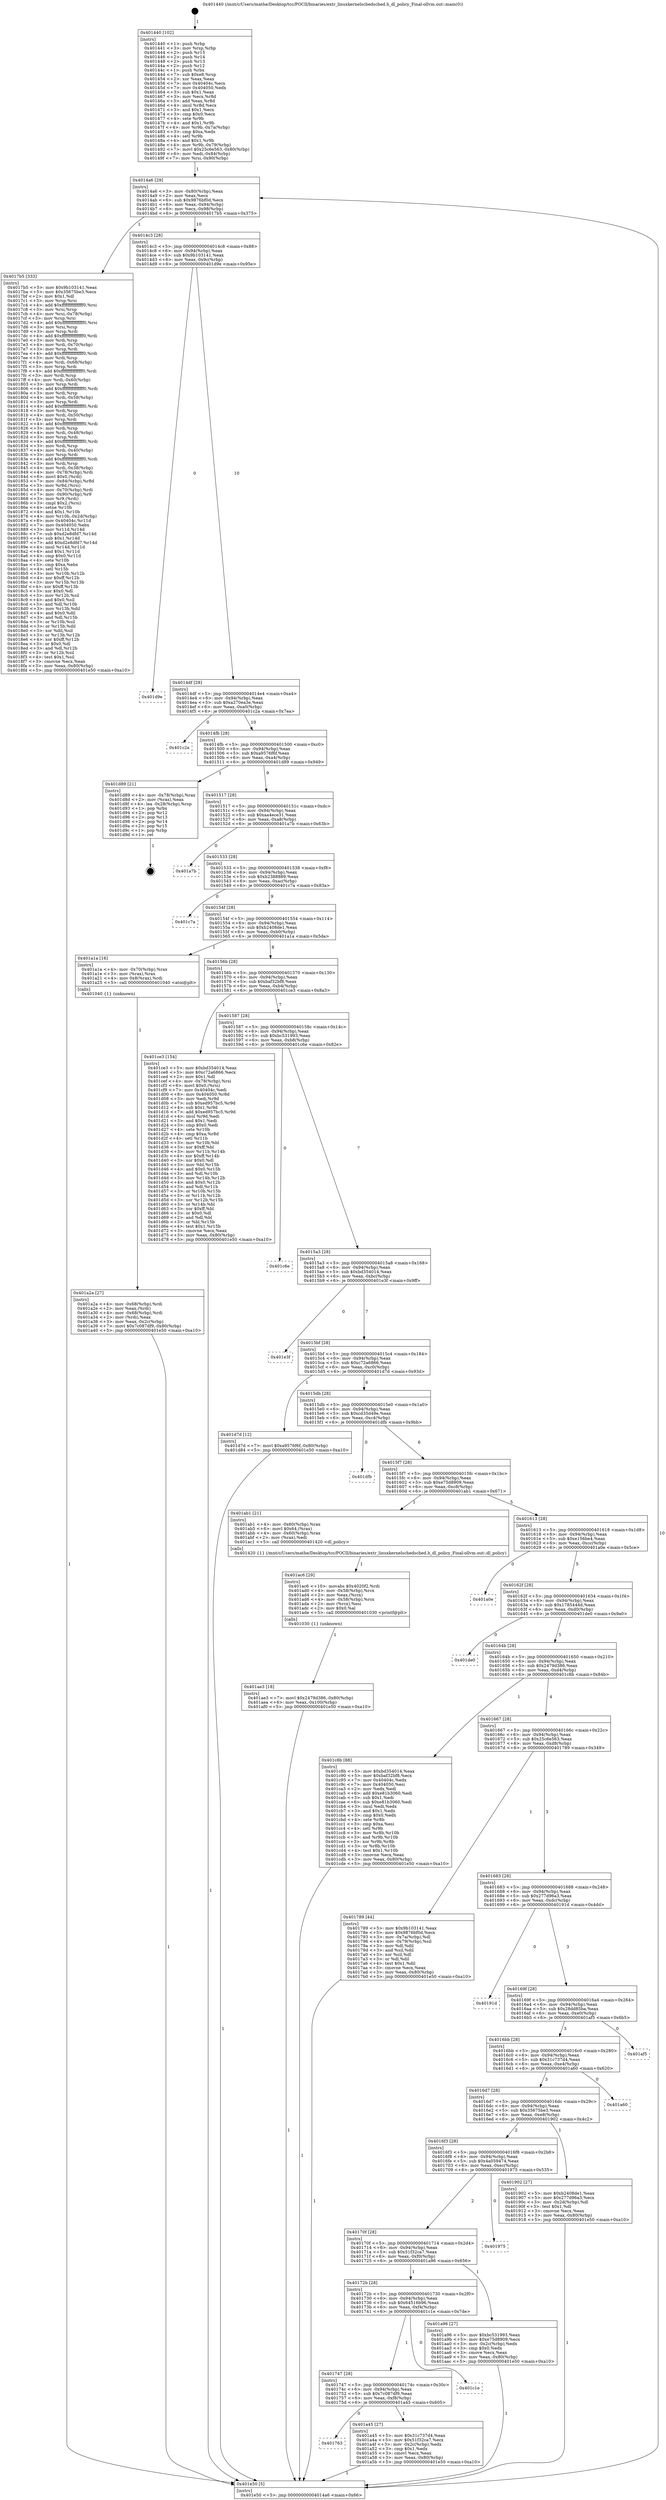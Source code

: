 digraph "0x401440" {
  label = "0x401440 (/mnt/c/Users/mathe/Desktop/tcc/POCII/binaries/extr_linuxkernelschedsched.h_dl_policy_Final-ollvm.out::main(0))"
  labelloc = "t"
  node[shape=record]

  Entry [label="",width=0.3,height=0.3,shape=circle,fillcolor=black,style=filled]
  "0x4014a6" [label="{
     0x4014a6 [29]\l
     | [instrs]\l
     &nbsp;&nbsp;0x4014a6 \<+3\>: mov -0x80(%rbp),%eax\l
     &nbsp;&nbsp;0x4014a9 \<+2\>: mov %eax,%ecx\l
     &nbsp;&nbsp;0x4014ab \<+6\>: sub $0x9876bf0d,%ecx\l
     &nbsp;&nbsp;0x4014b1 \<+6\>: mov %eax,-0x94(%rbp)\l
     &nbsp;&nbsp;0x4014b7 \<+6\>: mov %ecx,-0x98(%rbp)\l
     &nbsp;&nbsp;0x4014bd \<+6\>: je 00000000004017b5 \<main+0x375\>\l
  }"]
  "0x4017b5" [label="{
     0x4017b5 [333]\l
     | [instrs]\l
     &nbsp;&nbsp;0x4017b5 \<+5\>: mov $0x9b103141,%eax\l
     &nbsp;&nbsp;0x4017ba \<+5\>: mov $0x35675be3,%ecx\l
     &nbsp;&nbsp;0x4017bf \<+2\>: mov $0x1,%dl\l
     &nbsp;&nbsp;0x4017c1 \<+3\>: mov %rsp,%rsi\l
     &nbsp;&nbsp;0x4017c4 \<+4\>: add $0xfffffffffffffff0,%rsi\l
     &nbsp;&nbsp;0x4017c8 \<+3\>: mov %rsi,%rsp\l
     &nbsp;&nbsp;0x4017cb \<+4\>: mov %rsi,-0x78(%rbp)\l
     &nbsp;&nbsp;0x4017cf \<+3\>: mov %rsp,%rsi\l
     &nbsp;&nbsp;0x4017d2 \<+4\>: add $0xfffffffffffffff0,%rsi\l
     &nbsp;&nbsp;0x4017d6 \<+3\>: mov %rsi,%rsp\l
     &nbsp;&nbsp;0x4017d9 \<+3\>: mov %rsp,%rdi\l
     &nbsp;&nbsp;0x4017dc \<+4\>: add $0xfffffffffffffff0,%rdi\l
     &nbsp;&nbsp;0x4017e0 \<+3\>: mov %rdi,%rsp\l
     &nbsp;&nbsp;0x4017e3 \<+4\>: mov %rdi,-0x70(%rbp)\l
     &nbsp;&nbsp;0x4017e7 \<+3\>: mov %rsp,%rdi\l
     &nbsp;&nbsp;0x4017ea \<+4\>: add $0xfffffffffffffff0,%rdi\l
     &nbsp;&nbsp;0x4017ee \<+3\>: mov %rdi,%rsp\l
     &nbsp;&nbsp;0x4017f1 \<+4\>: mov %rdi,-0x68(%rbp)\l
     &nbsp;&nbsp;0x4017f5 \<+3\>: mov %rsp,%rdi\l
     &nbsp;&nbsp;0x4017f8 \<+4\>: add $0xfffffffffffffff0,%rdi\l
     &nbsp;&nbsp;0x4017fc \<+3\>: mov %rdi,%rsp\l
     &nbsp;&nbsp;0x4017ff \<+4\>: mov %rdi,-0x60(%rbp)\l
     &nbsp;&nbsp;0x401803 \<+3\>: mov %rsp,%rdi\l
     &nbsp;&nbsp;0x401806 \<+4\>: add $0xfffffffffffffff0,%rdi\l
     &nbsp;&nbsp;0x40180a \<+3\>: mov %rdi,%rsp\l
     &nbsp;&nbsp;0x40180d \<+4\>: mov %rdi,-0x58(%rbp)\l
     &nbsp;&nbsp;0x401811 \<+3\>: mov %rsp,%rdi\l
     &nbsp;&nbsp;0x401814 \<+4\>: add $0xfffffffffffffff0,%rdi\l
     &nbsp;&nbsp;0x401818 \<+3\>: mov %rdi,%rsp\l
     &nbsp;&nbsp;0x40181b \<+4\>: mov %rdi,-0x50(%rbp)\l
     &nbsp;&nbsp;0x40181f \<+3\>: mov %rsp,%rdi\l
     &nbsp;&nbsp;0x401822 \<+4\>: add $0xfffffffffffffff0,%rdi\l
     &nbsp;&nbsp;0x401826 \<+3\>: mov %rdi,%rsp\l
     &nbsp;&nbsp;0x401829 \<+4\>: mov %rdi,-0x48(%rbp)\l
     &nbsp;&nbsp;0x40182d \<+3\>: mov %rsp,%rdi\l
     &nbsp;&nbsp;0x401830 \<+4\>: add $0xfffffffffffffff0,%rdi\l
     &nbsp;&nbsp;0x401834 \<+3\>: mov %rdi,%rsp\l
     &nbsp;&nbsp;0x401837 \<+4\>: mov %rdi,-0x40(%rbp)\l
     &nbsp;&nbsp;0x40183b \<+3\>: mov %rsp,%rdi\l
     &nbsp;&nbsp;0x40183e \<+4\>: add $0xfffffffffffffff0,%rdi\l
     &nbsp;&nbsp;0x401842 \<+3\>: mov %rdi,%rsp\l
     &nbsp;&nbsp;0x401845 \<+4\>: mov %rdi,-0x38(%rbp)\l
     &nbsp;&nbsp;0x401849 \<+4\>: mov -0x78(%rbp),%rdi\l
     &nbsp;&nbsp;0x40184d \<+6\>: movl $0x0,(%rdi)\l
     &nbsp;&nbsp;0x401853 \<+7\>: mov -0x84(%rbp),%r8d\l
     &nbsp;&nbsp;0x40185a \<+3\>: mov %r8d,(%rsi)\l
     &nbsp;&nbsp;0x40185d \<+4\>: mov -0x70(%rbp),%rdi\l
     &nbsp;&nbsp;0x401861 \<+7\>: mov -0x90(%rbp),%r9\l
     &nbsp;&nbsp;0x401868 \<+3\>: mov %r9,(%rdi)\l
     &nbsp;&nbsp;0x40186b \<+3\>: cmpl $0x2,(%rsi)\l
     &nbsp;&nbsp;0x40186e \<+4\>: setne %r10b\l
     &nbsp;&nbsp;0x401872 \<+4\>: and $0x1,%r10b\l
     &nbsp;&nbsp;0x401876 \<+4\>: mov %r10b,-0x2d(%rbp)\l
     &nbsp;&nbsp;0x40187a \<+8\>: mov 0x40404c,%r11d\l
     &nbsp;&nbsp;0x401882 \<+7\>: mov 0x404050,%ebx\l
     &nbsp;&nbsp;0x401889 \<+3\>: mov %r11d,%r14d\l
     &nbsp;&nbsp;0x40188c \<+7\>: sub $0xd2e8dfd7,%r14d\l
     &nbsp;&nbsp;0x401893 \<+4\>: sub $0x1,%r14d\l
     &nbsp;&nbsp;0x401897 \<+7\>: add $0xd2e8dfd7,%r14d\l
     &nbsp;&nbsp;0x40189e \<+4\>: imul %r14d,%r11d\l
     &nbsp;&nbsp;0x4018a2 \<+4\>: and $0x1,%r11d\l
     &nbsp;&nbsp;0x4018a6 \<+4\>: cmp $0x0,%r11d\l
     &nbsp;&nbsp;0x4018aa \<+4\>: sete %r10b\l
     &nbsp;&nbsp;0x4018ae \<+3\>: cmp $0xa,%ebx\l
     &nbsp;&nbsp;0x4018b1 \<+4\>: setl %r15b\l
     &nbsp;&nbsp;0x4018b5 \<+3\>: mov %r10b,%r12b\l
     &nbsp;&nbsp;0x4018b8 \<+4\>: xor $0xff,%r12b\l
     &nbsp;&nbsp;0x4018bc \<+3\>: mov %r15b,%r13b\l
     &nbsp;&nbsp;0x4018bf \<+4\>: xor $0xff,%r13b\l
     &nbsp;&nbsp;0x4018c3 \<+3\>: xor $0x0,%dl\l
     &nbsp;&nbsp;0x4018c6 \<+3\>: mov %r12b,%sil\l
     &nbsp;&nbsp;0x4018c9 \<+4\>: and $0x0,%sil\l
     &nbsp;&nbsp;0x4018cd \<+3\>: and %dl,%r10b\l
     &nbsp;&nbsp;0x4018d0 \<+3\>: mov %r13b,%dil\l
     &nbsp;&nbsp;0x4018d3 \<+4\>: and $0x0,%dil\l
     &nbsp;&nbsp;0x4018d7 \<+3\>: and %dl,%r15b\l
     &nbsp;&nbsp;0x4018da \<+3\>: or %r10b,%sil\l
     &nbsp;&nbsp;0x4018dd \<+3\>: or %r15b,%dil\l
     &nbsp;&nbsp;0x4018e0 \<+3\>: xor %dil,%sil\l
     &nbsp;&nbsp;0x4018e3 \<+3\>: or %r13b,%r12b\l
     &nbsp;&nbsp;0x4018e6 \<+4\>: xor $0xff,%r12b\l
     &nbsp;&nbsp;0x4018ea \<+3\>: or $0x0,%dl\l
     &nbsp;&nbsp;0x4018ed \<+3\>: and %dl,%r12b\l
     &nbsp;&nbsp;0x4018f0 \<+3\>: or %r12b,%sil\l
     &nbsp;&nbsp;0x4018f3 \<+4\>: test $0x1,%sil\l
     &nbsp;&nbsp;0x4018f7 \<+3\>: cmovne %ecx,%eax\l
     &nbsp;&nbsp;0x4018fa \<+3\>: mov %eax,-0x80(%rbp)\l
     &nbsp;&nbsp;0x4018fd \<+5\>: jmp 0000000000401e50 \<main+0xa10\>\l
  }"]
  "0x4014c3" [label="{
     0x4014c3 [28]\l
     | [instrs]\l
     &nbsp;&nbsp;0x4014c3 \<+5\>: jmp 00000000004014c8 \<main+0x88\>\l
     &nbsp;&nbsp;0x4014c8 \<+6\>: mov -0x94(%rbp),%eax\l
     &nbsp;&nbsp;0x4014ce \<+5\>: sub $0x9b103141,%eax\l
     &nbsp;&nbsp;0x4014d3 \<+6\>: mov %eax,-0x9c(%rbp)\l
     &nbsp;&nbsp;0x4014d9 \<+6\>: je 0000000000401d9e \<main+0x95e\>\l
  }"]
  Exit [label="",width=0.3,height=0.3,shape=circle,fillcolor=black,style=filled,peripheries=2]
  "0x401d9e" [label="{
     0x401d9e\l
  }", style=dashed]
  "0x4014df" [label="{
     0x4014df [28]\l
     | [instrs]\l
     &nbsp;&nbsp;0x4014df \<+5\>: jmp 00000000004014e4 \<main+0xa4\>\l
     &nbsp;&nbsp;0x4014e4 \<+6\>: mov -0x94(%rbp),%eax\l
     &nbsp;&nbsp;0x4014ea \<+5\>: sub $0xa270ea3e,%eax\l
     &nbsp;&nbsp;0x4014ef \<+6\>: mov %eax,-0xa0(%rbp)\l
     &nbsp;&nbsp;0x4014f5 \<+6\>: je 0000000000401c2a \<main+0x7ea\>\l
  }"]
  "0x401ae3" [label="{
     0x401ae3 [18]\l
     | [instrs]\l
     &nbsp;&nbsp;0x401ae3 \<+7\>: movl $0x2479d386,-0x80(%rbp)\l
     &nbsp;&nbsp;0x401aea \<+6\>: mov %eax,-0x100(%rbp)\l
     &nbsp;&nbsp;0x401af0 \<+5\>: jmp 0000000000401e50 \<main+0xa10\>\l
  }"]
  "0x401c2a" [label="{
     0x401c2a\l
  }", style=dashed]
  "0x4014fb" [label="{
     0x4014fb [28]\l
     | [instrs]\l
     &nbsp;&nbsp;0x4014fb \<+5\>: jmp 0000000000401500 \<main+0xc0\>\l
     &nbsp;&nbsp;0x401500 \<+6\>: mov -0x94(%rbp),%eax\l
     &nbsp;&nbsp;0x401506 \<+5\>: sub $0xa9576f6f,%eax\l
     &nbsp;&nbsp;0x40150b \<+6\>: mov %eax,-0xa4(%rbp)\l
     &nbsp;&nbsp;0x401511 \<+6\>: je 0000000000401d89 \<main+0x949\>\l
  }"]
  "0x401ac6" [label="{
     0x401ac6 [29]\l
     | [instrs]\l
     &nbsp;&nbsp;0x401ac6 \<+10\>: movabs $0x4020f2,%rdi\l
     &nbsp;&nbsp;0x401ad0 \<+4\>: mov -0x58(%rbp),%rcx\l
     &nbsp;&nbsp;0x401ad4 \<+2\>: mov %eax,(%rcx)\l
     &nbsp;&nbsp;0x401ad6 \<+4\>: mov -0x58(%rbp),%rcx\l
     &nbsp;&nbsp;0x401ada \<+2\>: mov (%rcx),%esi\l
     &nbsp;&nbsp;0x401adc \<+2\>: mov $0x0,%al\l
     &nbsp;&nbsp;0x401ade \<+5\>: call 0000000000401030 \<printf@plt\>\l
     | [calls]\l
     &nbsp;&nbsp;0x401030 \{1\} (unknown)\l
  }"]
  "0x401d89" [label="{
     0x401d89 [21]\l
     | [instrs]\l
     &nbsp;&nbsp;0x401d89 \<+4\>: mov -0x78(%rbp),%rax\l
     &nbsp;&nbsp;0x401d8d \<+2\>: mov (%rax),%eax\l
     &nbsp;&nbsp;0x401d8f \<+4\>: lea -0x28(%rbp),%rsp\l
     &nbsp;&nbsp;0x401d93 \<+1\>: pop %rbx\l
     &nbsp;&nbsp;0x401d94 \<+2\>: pop %r12\l
     &nbsp;&nbsp;0x401d96 \<+2\>: pop %r13\l
     &nbsp;&nbsp;0x401d98 \<+2\>: pop %r14\l
     &nbsp;&nbsp;0x401d9a \<+2\>: pop %r15\l
     &nbsp;&nbsp;0x401d9c \<+1\>: pop %rbp\l
     &nbsp;&nbsp;0x401d9d \<+1\>: ret\l
  }"]
  "0x401517" [label="{
     0x401517 [28]\l
     | [instrs]\l
     &nbsp;&nbsp;0x401517 \<+5\>: jmp 000000000040151c \<main+0xdc\>\l
     &nbsp;&nbsp;0x40151c \<+6\>: mov -0x94(%rbp),%eax\l
     &nbsp;&nbsp;0x401522 \<+5\>: sub $0xaa4ece31,%eax\l
     &nbsp;&nbsp;0x401527 \<+6\>: mov %eax,-0xa8(%rbp)\l
     &nbsp;&nbsp;0x40152d \<+6\>: je 0000000000401a7b \<main+0x63b\>\l
  }"]
  "0x401763" [label="{
     0x401763\l
  }", style=dashed]
  "0x401a7b" [label="{
     0x401a7b\l
  }", style=dashed]
  "0x401533" [label="{
     0x401533 [28]\l
     | [instrs]\l
     &nbsp;&nbsp;0x401533 \<+5\>: jmp 0000000000401538 \<main+0xf8\>\l
     &nbsp;&nbsp;0x401538 \<+6\>: mov -0x94(%rbp),%eax\l
     &nbsp;&nbsp;0x40153e \<+5\>: sub $0xb2388889,%eax\l
     &nbsp;&nbsp;0x401543 \<+6\>: mov %eax,-0xac(%rbp)\l
     &nbsp;&nbsp;0x401549 \<+6\>: je 0000000000401c7a \<main+0x83a\>\l
  }"]
  "0x401a45" [label="{
     0x401a45 [27]\l
     | [instrs]\l
     &nbsp;&nbsp;0x401a45 \<+5\>: mov $0x31c737d4,%eax\l
     &nbsp;&nbsp;0x401a4a \<+5\>: mov $0x51f32ca7,%ecx\l
     &nbsp;&nbsp;0x401a4f \<+3\>: mov -0x2c(%rbp),%edx\l
     &nbsp;&nbsp;0x401a52 \<+3\>: cmp $0x1,%edx\l
     &nbsp;&nbsp;0x401a55 \<+3\>: cmovl %ecx,%eax\l
     &nbsp;&nbsp;0x401a58 \<+3\>: mov %eax,-0x80(%rbp)\l
     &nbsp;&nbsp;0x401a5b \<+5\>: jmp 0000000000401e50 \<main+0xa10\>\l
  }"]
  "0x401c7a" [label="{
     0x401c7a\l
  }", style=dashed]
  "0x40154f" [label="{
     0x40154f [28]\l
     | [instrs]\l
     &nbsp;&nbsp;0x40154f \<+5\>: jmp 0000000000401554 \<main+0x114\>\l
     &nbsp;&nbsp;0x401554 \<+6\>: mov -0x94(%rbp),%eax\l
     &nbsp;&nbsp;0x40155a \<+5\>: sub $0xb2408de1,%eax\l
     &nbsp;&nbsp;0x40155f \<+6\>: mov %eax,-0xb0(%rbp)\l
     &nbsp;&nbsp;0x401565 \<+6\>: je 0000000000401a1a \<main+0x5da\>\l
  }"]
  "0x401747" [label="{
     0x401747 [28]\l
     | [instrs]\l
     &nbsp;&nbsp;0x401747 \<+5\>: jmp 000000000040174c \<main+0x30c\>\l
     &nbsp;&nbsp;0x40174c \<+6\>: mov -0x94(%rbp),%eax\l
     &nbsp;&nbsp;0x401752 \<+5\>: sub $0x7c087df9,%eax\l
     &nbsp;&nbsp;0x401757 \<+6\>: mov %eax,-0xf8(%rbp)\l
     &nbsp;&nbsp;0x40175d \<+6\>: je 0000000000401a45 \<main+0x605\>\l
  }"]
  "0x401a1a" [label="{
     0x401a1a [16]\l
     | [instrs]\l
     &nbsp;&nbsp;0x401a1a \<+4\>: mov -0x70(%rbp),%rax\l
     &nbsp;&nbsp;0x401a1e \<+3\>: mov (%rax),%rax\l
     &nbsp;&nbsp;0x401a21 \<+4\>: mov 0x8(%rax),%rdi\l
     &nbsp;&nbsp;0x401a25 \<+5\>: call 0000000000401040 \<atoi@plt\>\l
     | [calls]\l
     &nbsp;&nbsp;0x401040 \{1\} (unknown)\l
  }"]
  "0x40156b" [label="{
     0x40156b [28]\l
     | [instrs]\l
     &nbsp;&nbsp;0x40156b \<+5\>: jmp 0000000000401570 \<main+0x130\>\l
     &nbsp;&nbsp;0x401570 \<+6\>: mov -0x94(%rbp),%eax\l
     &nbsp;&nbsp;0x401576 \<+5\>: sub $0xbaf32bf8,%eax\l
     &nbsp;&nbsp;0x40157b \<+6\>: mov %eax,-0xb4(%rbp)\l
     &nbsp;&nbsp;0x401581 \<+6\>: je 0000000000401ce3 \<main+0x8a3\>\l
  }"]
  "0x401c1e" [label="{
     0x401c1e\l
  }", style=dashed]
  "0x401ce3" [label="{
     0x401ce3 [154]\l
     | [instrs]\l
     &nbsp;&nbsp;0x401ce3 \<+5\>: mov $0xbd354014,%eax\l
     &nbsp;&nbsp;0x401ce8 \<+5\>: mov $0xc72a6866,%ecx\l
     &nbsp;&nbsp;0x401ced \<+2\>: mov $0x1,%dl\l
     &nbsp;&nbsp;0x401cef \<+4\>: mov -0x78(%rbp),%rsi\l
     &nbsp;&nbsp;0x401cf3 \<+6\>: movl $0x0,(%rsi)\l
     &nbsp;&nbsp;0x401cf9 \<+7\>: mov 0x40404c,%edi\l
     &nbsp;&nbsp;0x401d00 \<+8\>: mov 0x404050,%r8d\l
     &nbsp;&nbsp;0x401d08 \<+3\>: mov %edi,%r9d\l
     &nbsp;&nbsp;0x401d0b \<+7\>: sub $0xed957bc5,%r9d\l
     &nbsp;&nbsp;0x401d12 \<+4\>: sub $0x1,%r9d\l
     &nbsp;&nbsp;0x401d16 \<+7\>: add $0xed957bc5,%r9d\l
     &nbsp;&nbsp;0x401d1d \<+4\>: imul %r9d,%edi\l
     &nbsp;&nbsp;0x401d21 \<+3\>: and $0x1,%edi\l
     &nbsp;&nbsp;0x401d24 \<+3\>: cmp $0x0,%edi\l
     &nbsp;&nbsp;0x401d27 \<+4\>: sete %r10b\l
     &nbsp;&nbsp;0x401d2b \<+4\>: cmp $0xa,%r8d\l
     &nbsp;&nbsp;0x401d2f \<+4\>: setl %r11b\l
     &nbsp;&nbsp;0x401d33 \<+3\>: mov %r10b,%bl\l
     &nbsp;&nbsp;0x401d36 \<+3\>: xor $0xff,%bl\l
     &nbsp;&nbsp;0x401d39 \<+3\>: mov %r11b,%r14b\l
     &nbsp;&nbsp;0x401d3c \<+4\>: xor $0xff,%r14b\l
     &nbsp;&nbsp;0x401d40 \<+3\>: xor $0x0,%dl\l
     &nbsp;&nbsp;0x401d43 \<+3\>: mov %bl,%r15b\l
     &nbsp;&nbsp;0x401d46 \<+4\>: and $0x0,%r15b\l
     &nbsp;&nbsp;0x401d4a \<+3\>: and %dl,%r10b\l
     &nbsp;&nbsp;0x401d4d \<+3\>: mov %r14b,%r12b\l
     &nbsp;&nbsp;0x401d50 \<+4\>: and $0x0,%r12b\l
     &nbsp;&nbsp;0x401d54 \<+3\>: and %dl,%r11b\l
     &nbsp;&nbsp;0x401d57 \<+3\>: or %r10b,%r15b\l
     &nbsp;&nbsp;0x401d5a \<+3\>: or %r11b,%r12b\l
     &nbsp;&nbsp;0x401d5d \<+3\>: xor %r12b,%r15b\l
     &nbsp;&nbsp;0x401d60 \<+3\>: or %r14b,%bl\l
     &nbsp;&nbsp;0x401d63 \<+3\>: xor $0xff,%bl\l
     &nbsp;&nbsp;0x401d66 \<+3\>: or $0x0,%dl\l
     &nbsp;&nbsp;0x401d69 \<+2\>: and %dl,%bl\l
     &nbsp;&nbsp;0x401d6b \<+3\>: or %bl,%r15b\l
     &nbsp;&nbsp;0x401d6e \<+4\>: test $0x1,%r15b\l
     &nbsp;&nbsp;0x401d72 \<+3\>: cmovne %ecx,%eax\l
     &nbsp;&nbsp;0x401d75 \<+3\>: mov %eax,-0x80(%rbp)\l
     &nbsp;&nbsp;0x401d78 \<+5\>: jmp 0000000000401e50 \<main+0xa10\>\l
  }"]
  "0x401587" [label="{
     0x401587 [28]\l
     | [instrs]\l
     &nbsp;&nbsp;0x401587 \<+5\>: jmp 000000000040158c \<main+0x14c\>\l
     &nbsp;&nbsp;0x40158c \<+6\>: mov -0x94(%rbp),%eax\l
     &nbsp;&nbsp;0x401592 \<+5\>: sub $0xbc531993,%eax\l
     &nbsp;&nbsp;0x401597 \<+6\>: mov %eax,-0xb8(%rbp)\l
     &nbsp;&nbsp;0x40159d \<+6\>: je 0000000000401c6e \<main+0x82e\>\l
  }"]
  "0x40172b" [label="{
     0x40172b [28]\l
     | [instrs]\l
     &nbsp;&nbsp;0x40172b \<+5\>: jmp 0000000000401730 \<main+0x2f0\>\l
     &nbsp;&nbsp;0x401730 \<+6\>: mov -0x94(%rbp),%eax\l
     &nbsp;&nbsp;0x401736 \<+5\>: sub $0x64516b96,%eax\l
     &nbsp;&nbsp;0x40173b \<+6\>: mov %eax,-0xf4(%rbp)\l
     &nbsp;&nbsp;0x401741 \<+6\>: je 0000000000401c1e \<main+0x7de\>\l
  }"]
  "0x401c6e" [label="{
     0x401c6e\l
  }", style=dashed]
  "0x4015a3" [label="{
     0x4015a3 [28]\l
     | [instrs]\l
     &nbsp;&nbsp;0x4015a3 \<+5\>: jmp 00000000004015a8 \<main+0x168\>\l
     &nbsp;&nbsp;0x4015a8 \<+6\>: mov -0x94(%rbp),%eax\l
     &nbsp;&nbsp;0x4015ae \<+5\>: sub $0xbd354014,%eax\l
     &nbsp;&nbsp;0x4015b3 \<+6\>: mov %eax,-0xbc(%rbp)\l
     &nbsp;&nbsp;0x4015b9 \<+6\>: je 0000000000401e3f \<main+0x9ff\>\l
  }"]
  "0x401a96" [label="{
     0x401a96 [27]\l
     | [instrs]\l
     &nbsp;&nbsp;0x401a96 \<+5\>: mov $0xbc531993,%eax\l
     &nbsp;&nbsp;0x401a9b \<+5\>: mov $0xe75d8909,%ecx\l
     &nbsp;&nbsp;0x401aa0 \<+3\>: mov -0x2c(%rbp),%edx\l
     &nbsp;&nbsp;0x401aa3 \<+3\>: cmp $0x0,%edx\l
     &nbsp;&nbsp;0x401aa6 \<+3\>: cmove %ecx,%eax\l
     &nbsp;&nbsp;0x401aa9 \<+3\>: mov %eax,-0x80(%rbp)\l
     &nbsp;&nbsp;0x401aac \<+5\>: jmp 0000000000401e50 \<main+0xa10\>\l
  }"]
  "0x401e3f" [label="{
     0x401e3f\l
  }", style=dashed]
  "0x4015bf" [label="{
     0x4015bf [28]\l
     | [instrs]\l
     &nbsp;&nbsp;0x4015bf \<+5\>: jmp 00000000004015c4 \<main+0x184\>\l
     &nbsp;&nbsp;0x4015c4 \<+6\>: mov -0x94(%rbp),%eax\l
     &nbsp;&nbsp;0x4015ca \<+5\>: sub $0xc72a6866,%eax\l
     &nbsp;&nbsp;0x4015cf \<+6\>: mov %eax,-0xc0(%rbp)\l
     &nbsp;&nbsp;0x4015d5 \<+6\>: je 0000000000401d7d \<main+0x93d\>\l
  }"]
  "0x40170f" [label="{
     0x40170f [28]\l
     | [instrs]\l
     &nbsp;&nbsp;0x40170f \<+5\>: jmp 0000000000401714 \<main+0x2d4\>\l
     &nbsp;&nbsp;0x401714 \<+6\>: mov -0x94(%rbp),%eax\l
     &nbsp;&nbsp;0x40171a \<+5\>: sub $0x51f32ca7,%eax\l
     &nbsp;&nbsp;0x40171f \<+6\>: mov %eax,-0xf0(%rbp)\l
     &nbsp;&nbsp;0x401725 \<+6\>: je 0000000000401a96 \<main+0x656\>\l
  }"]
  "0x401d7d" [label="{
     0x401d7d [12]\l
     | [instrs]\l
     &nbsp;&nbsp;0x401d7d \<+7\>: movl $0xa9576f6f,-0x80(%rbp)\l
     &nbsp;&nbsp;0x401d84 \<+5\>: jmp 0000000000401e50 \<main+0xa10\>\l
  }"]
  "0x4015db" [label="{
     0x4015db [28]\l
     | [instrs]\l
     &nbsp;&nbsp;0x4015db \<+5\>: jmp 00000000004015e0 \<main+0x1a0\>\l
     &nbsp;&nbsp;0x4015e0 \<+6\>: mov -0x94(%rbp),%eax\l
     &nbsp;&nbsp;0x4015e6 \<+5\>: sub $0xcd35d49e,%eax\l
     &nbsp;&nbsp;0x4015eb \<+6\>: mov %eax,-0xc4(%rbp)\l
     &nbsp;&nbsp;0x4015f1 \<+6\>: je 0000000000401dfb \<main+0x9bb\>\l
  }"]
  "0x401975" [label="{
     0x401975\l
  }", style=dashed]
  "0x401dfb" [label="{
     0x401dfb\l
  }", style=dashed]
  "0x4015f7" [label="{
     0x4015f7 [28]\l
     | [instrs]\l
     &nbsp;&nbsp;0x4015f7 \<+5\>: jmp 00000000004015fc \<main+0x1bc\>\l
     &nbsp;&nbsp;0x4015fc \<+6\>: mov -0x94(%rbp),%eax\l
     &nbsp;&nbsp;0x401602 \<+5\>: sub $0xe75d8909,%eax\l
     &nbsp;&nbsp;0x401607 \<+6\>: mov %eax,-0xc8(%rbp)\l
     &nbsp;&nbsp;0x40160d \<+6\>: je 0000000000401ab1 \<main+0x671\>\l
  }"]
  "0x401a2a" [label="{
     0x401a2a [27]\l
     | [instrs]\l
     &nbsp;&nbsp;0x401a2a \<+4\>: mov -0x68(%rbp),%rdi\l
     &nbsp;&nbsp;0x401a2e \<+2\>: mov %eax,(%rdi)\l
     &nbsp;&nbsp;0x401a30 \<+4\>: mov -0x68(%rbp),%rdi\l
     &nbsp;&nbsp;0x401a34 \<+2\>: mov (%rdi),%eax\l
     &nbsp;&nbsp;0x401a36 \<+3\>: mov %eax,-0x2c(%rbp)\l
     &nbsp;&nbsp;0x401a39 \<+7\>: movl $0x7c087df9,-0x80(%rbp)\l
     &nbsp;&nbsp;0x401a40 \<+5\>: jmp 0000000000401e50 \<main+0xa10\>\l
  }"]
  "0x401ab1" [label="{
     0x401ab1 [21]\l
     | [instrs]\l
     &nbsp;&nbsp;0x401ab1 \<+4\>: mov -0x60(%rbp),%rax\l
     &nbsp;&nbsp;0x401ab5 \<+6\>: movl $0x64,(%rax)\l
     &nbsp;&nbsp;0x401abb \<+4\>: mov -0x60(%rbp),%rax\l
     &nbsp;&nbsp;0x401abf \<+2\>: mov (%rax),%edi\l
     &nbsp;&nbsp;0x401ac1 \<+5\>: call 0000000000401420 \<dl_policy\>\l
     | [calls]\l
     &nbsp;&nbsp;0x401420 \{1\} (/mnt/c/Users/mathe/Desktop/tcc/POCII/binaries/extr_linuxkernelschedsched.h_dl_policy_Final-ollvm.out::dl_policy)\l
  }"]
  "0x401613" [label="{
     0x401613 [28]\l
     | [instrs]\l
     &nbsp;&nbsp;0x401613 \<+5\>: jmp 0000000000401618 \<main+0x1d8\>\l
     &nbsp;&nbsp;0x401618 \<+6\>: mov -0x94(%rbp),%eax\l
     &nbsp;&nbsp;0x40161e \<+5\>: sub $0xe156be4,%eax\l
     &nbsp;&nbsp;0x401623 \<+6\>: mov %eax,-0xcc(%rbp)\l
     &nbsp;&nbsp;0x401629 \<+6\>: je 0000000000401a0e \<main+0x5ce\>\l
  }"]
  "0x4016f3" [label="{
     0x4016f3 [28]\l
     | [instrs]\l
     &nbsp;&nbsp;0x4016f3 \<+5\>: jmp 00000000004016f8 \<main+0x2b8\>\l
     &nbsp;&nbsp;0x4016f8 \<+6\>: mov -0x94(%rbp),%eax\l
     &nbsp;&nbsp;0x4016fe \<+5\>: sub $0x4a059474,%eax\l
     &nbsp;&nbsp;0x401703 \<+6\>: mov %eax,-0xec(%rbp)\l
     &nbsp;&nbsp;0x401709 \<+6\>: je 0000000000401975 \<main+0x535\>\l
  }"]
  "0x401a0e" [label="{
     0x401a0e\l
  }", style=dashed]
  "0x40162f" [label="{
     0x40162f [28]\l
     | [instrs]\l
     &nbsp;&nbsp;0x40162f \<+5\>: jmp 0000000000401634 \<main+0x1f4\>\l
     &nbsp;&nbsp;0x401634 \<+6\>: mov -0x94(%rbp),%eax\l
     &nbsp;&nbsp;0x40163a \<+5\>: sub $0x1785444d,%eax\l
     &nbsp;&nbsp;0x40163f \<+6\>: mov %eax,-0xd0(%rbp)\l
     &nbsp;&nbsp;0x401645 \<+6\>: je 0000000000401de0 \<main+0x9a0\>\l
  }"]
  "0x401902" [label="{
     0x401902 [27]\l
     | [instrs]\l
     &nbsp;&nbsp;0x401902 \<+5\>: mov $0xb2408de1,%eax\l
     &nbsp;&nbsp;0x401907 \<+5\>: mov $0x277d96a3,%ecx\l
     &nbsp;&nbsp;0x40190c \<+3\>: mov -0x2d(%rbp),%dl\l
     &nbsp;&nbsp;0x40190f \<+3\>: test $0x1,%dl\l
     &nbsp;&nbsp;0x401912 \<+3\>: cmovne %ecx,%eax\l
     &nbsp;&nbsp;0x401915 \<+3\>: mov %eax,-0x80(%rbp)\l
     &nbsp;&nbsp;0x401918 \<+5\>: jmp 0000000000401e50 \<main+0xa10\>\l
  }"]
  "0x401de0" [label="{
     0x401de0\l
  }", style=dashed]
  "0x40164b" [label="{
     0x40164b [28]\l
     | [instrs]\l
     &nbsp;&nbsp;0x40164b \<+5\>: jmp 0000000000401650 \<main+0x210\>\l
     &nbsp;&nbsp;0x401650 \<+6\>: mov -0x94(%rbp),%eax\l
     &nbsp;&nbsp;0x401656 \<+5\>: sub $0x2479d386,%eax\l
     &nbsp;&nbsp;0x40165b \<+6\>: mov %eax,-0xd4(%rbp)\l
     &nbsp;&nbsp;0x401661 \<+6\>: je 0000000000401c8b \<main+0x84b\>\l
  }"]
  "0x4016d7" [label="{
     0x4016d7 [28]\l
     | [instrs]\l
     &nbsp;&nbsp;0x4016d7 \<+5\>: jmp 00000000004016dc \<main+0x29c\>\l
     &nbsp;&nbsp;0x4016dc \<+6\>: mov -0x94(%rbp),%eax\l
     &nbsp;&nbsp;0x4016e2 \<+5\>: sub $0x35675be3,%eax\l
     &nbsp;&nbsp;0x4016e7 \<+6\>: mov %eax,-0xe8(%rbp)\l
     &nbsp;&nbsp;0x4016ed \<+6\>: je 0000000000401902 \<main+0x4c2\>\l
  }"]
  "0x401c8b" [label="{
     0x401c8b [88]\l
     | [instrs]\l
     &nbsp;&nbsp;0x401c8b \<+5\>: mov $0xbd354014,%eax\l
     &nbsp;&nbsp;0x401c90 \<+5\>: mov $0xbaf32bf8,%ecx\l
     &nbsp;&nbsp;0x401c95 \<+7\>: mov 0x40404c,%edx\l
     &nbsp;&nbsp;0x401c9c \<+7\>: mov 0x404050,%esi\l
     &nbsp;&nbsp;0x401ca3 \<+2\>: mov %edx,%edi\l
     &nbsp;&nbsp;0x401ca5 \<+6\>: add $0xe81b3060,%edi\l
     &nbsp;&nbsp;0x401cab \<+3\>: sub $0x1,%edi\l
     &nbsp;&nbsp;0x401cae \<+6\>: sub $0xe81b3060,%edi\l
     &nbsp;&nbsp;0x401cb4 \<+3\>: imul %edi,%edx\l
     &nbsp;&nbsp;0x401cb7 \<+3\>: and $0x1,%edx\l
     &nbsp;&nbsp;0x401cba \<+3\>: cmp $0x0,%edx\l
     &nbsp;&nbsp;0x401cbd \<+4\>: sete %r8b\l
     &nbsp;&nbsp;0x401cc1 \<+3\>: cmp $0xa,%esi\l
     &nbsp;&nbsp;0x401cc4 \<+4\>: setl %r9b\l
     &nbsp;&nbsp;0x401cc8 \<+3\>: mov %r8b,%r10b\l
     &nbsp;&nbsp;0x401ccb \<+3\>: and %r9b,%r10b\l
     &nbsp;&nbsp;0x401cce \<+3\>: xor %r9b,%r8b\l
     &nbsp;&nbsp;0x401cd1 \<+3\>: or %r8b,%r10b\l
     &nbsp;&nbsp;0x401cd4 \<+4\>: test $0x1,%r10b\l
     &nbsp;&nbsp;0x401cd8 \<+3\>: cmovne %ecx,%eax\l
     &nbsp;&nbsp;0x401cdb \<+3\>: mov %eax,-0x80(%rbp)\l
     &nbsp;&nbsp;0x401cde \<+5\>: jmp 0000000000401e50 \<main+0xa10\>\l
  }"]
  "0x401667" [label="{
     0x401667 [28]\l
     | [instrs]\l
     &nbsp;&nbsp;0x401667 \<+5\>: jmp 000000000040166c \<main+0x22c\>\l
     &nbsp;&nbsp;0x40166c \<+6\>: mov -0x94(%rbp),%eax\l
     &nbsp;&nbsp;0x401672 \<+5\>: sub $0x25c6e563,%eax\l
     &nbsp;&nbsp;0x401677 \<+6\>: mov %eax,-0xd8(%rbp)\l
     &nbsp;&nbsp;0x40167d \<+6\>: je 0000000000401789 \<main+0x349\>\l
  }"]
  "0x401a60" [label="{
     0x401a60\l
  }", style=dashed]
  "0x401789" [label="{
     0x401789 [44]\l
     | [instrs]\l
     &nbsp;&nbsp;0x401789 \<+5\>: mov $0x9b103141,%eax\l
     &nbsp;&nbsp;0x40178e \<+5\>: mov $0x9876bf0d,%ecx\l
     &nbsp;&nbsp;0x401793 \<+3\>: mov -0x7a(%rbp),%dl\l
     &nbsp;&nbsp;0x401796 \<+4\>: mov -0x79(%rbp),%sil\l
     &nbsp;&nbsp;0x40179a \<+3\>: mov %dl,%dil\l
     &nbsp;&nbsp;0x40179d \<+3\>: and %sil,%dil\l
     &nbsp;&nbsp;0x4017a0 \<+3\>: xor %sil,%dl\l
     &nbsp;&nbsp;0x4017a3 \<+3\>: or %dl,%dil\l
     &nbsp;&nbsp;0x4017a6 \<+4\>: test $0x1,%dil\l
     &nbsp;&nbsp;0x4017aa \<+3\>: cmovne %ecx,%eax\l
     &nbsp;&nbsp;0x4017ad \<+3\>: mov %eax,-0x80(%rbp)\l
     &nbsp;&nbsp;0x4017b0 \<+5\>: jmp 0000000000401e50 \<main+0xa10\>\l
  }"]
  "0x401683" [label="{
     0x401683 [28]\l
     | [instrs]\l
     &nbsp;&nbsp;0x401683 \<+5\>: jmp 0000000000401688 \<main+0x248\>\l
     &nbsp;&nbsp;0x401688 \<+6\>: mov -0x94(%rbp),%eax\l
     &nbsp;&nbsp;0x40168e \<+5\>: sub $0x277d96a3,%eax\l
     &nbsp;&nbsp;0x401693 \<+6\>: mov %eax,-0xdc(%rbp)\l
     &nbsp;&nbsp;0x401699 \<+6\>: je 000000000040191d \<main+0x4dd\>\l
  }"]
  "0x401e50" [label="{
     0x401e50 [5]\l
     | [instrs]\l
     &nbsp;&nbsp;0x401e50 \<+5\>: jmp 00000000004014a6 \<main+0x66\>\l
  }"]
  "0x401440" [label="{
     0x401440 [102]\l
     | [instrs]\l
     &nbsp;&nbsp;0x401440 \<+1\>: push %rbp\l
     &nbsp;&nbsp;0x401441 \<+3\>: mov %rsp,%rbp\l
     &nbsp;&nbsp;0x401444 \<+2\>: push %r15\l
     &nbsp;&nbsp;0x401446 \<+2\>: push %r14\l
     &nbsp;&nbsp;0x401448 \<+2\>: push %r13\l
     &nbsp;&nbsp;0x40144a \<+2\>: push %r12\l
     &nbsp;&nbsp;0x40144c \<+1\>: push %rbx\l
     &nbsp;&nbsp;0x40144d \<+7\>: sub $0xe8,%rsp\l
     &nbsp;&nbsp;0x401454 \<+2\>: xor %eax,%eax\l
     &nbsp;&nbsp;0x401456 \<+7\>: mov 0x40404c,%ecx\l
     &nbsp;&nbsp;0x40145d \<+7\>: mov 0x404050,%edx\l
     &nbsp;&nbsp;0x401464 \<+3\>: sub $0x1,%eax\l
     &nbsp;&nbsp;0x401467 \<+3\>: mov %ecx,%r8d\l
     &nbsp;&nbsp;0x40146a \<+3\>: add %eax,%r8d\l
     &nbsp;&nbsp;0x40146d \<+4\>: imul %r8d,%ecx\l
     &nbsp;&nbsp;0x401471 \<+3\>: and $0x1,%ecx\l
     &nbsp;&nbsp;0x401474 \<+3\>: cmp $0x0,%ecx\l
     &nbsp;&nbsp;0x401477 \<+4\>: sete %r9b\l
     &nbsp;&nbsp;0x40147b \<+4\>: and $0x1,%r9b\l
     &nbsp;&nbsp;0x40147f \<+4\>: mov %r9b,-0x7a(%rbp)\l
     &nbsp;&nbsp;0x401483 \<+3\>: cmp $0xa,%edx\l
     &nbsp;&nbsp;0x401486 \<+4\>: setl %r9b\l
     &nbsp;&nbsp;0x40148a \<+4\>: and $0x1,%r9b\l
     &nbsp;&nbsp;0x40148e \<+4\>: mov %r9b,-0x79(%rbp)\l
     &nbsp;&nbsp;0x401492 \<+7\>: movl $0x25c6e563,-0x80(%rbp)\l
     &nbsp;&nbsp;0x401499 \<+6\>: mov %edi,-0x84(%rbp)\l
     &nbsp;&nbsp;0x40149f \<+7\>: mov %rsi,-0x90(%rbp)\l
  }"]
  "0x4016bb" [label="{
     0x4016bb [28]\l
     | [instrs]\l
     &nbsp;&nbsp;0x4016bb \<+5\>: jmp 00000000004016c0 \<main+0x280\>\l
     &nbsp;&nbsp;0x4016c0 \<+6\>: mov -0x94(%rbp),%eax\l
     &nbsp;&nbsp;0x4016c6 \<+5\>: sub $0x31c737d4,%eax\l
     &nbsp;&nbsp;0x4016cb \<+6\>: mov %eax,-0xe4(%rbp)\l
     &nbsp;&nbsp;0x4016d1 \<+6\>: je 0000000000401a60 \<main+0x620\>\l
  }"]
  "0x401af5" [label="{
     0x401af5\l
  }", style=dashed]
  "0x40191d" [label="{
     0x40191d\l
  }", style=dashed]
  "0x40169f" [label="{
     0x40169f [28]\l
     | [instrs]\l
     &nbsp;&nbsp;0x40169f \<+5\>: jmp 00000000004016a4 \<main+0x264\>\l
     &nbsp;&nbsp;0x4016a4 \<+6\>: mov -0x94(%rbp),%eax\l
     &nbsp;&nbsp;0x4016aa \<+5\>: sub $0x28dd85ba,%eax\l
     &nbsp;&nbsp;0x4016af \<+6\>: mov %eax,-0xe0(%rbp)\l
     &nbsp;&nbsp;0x4016b5 \<+6\>: je 0000000000401af5 \<main+0x6b5\>\l
  }"]
  Entry -> "0x401440" [label=" 1"]
  "0x4014a6" -> "0x4017b5" [label=" 1"]
  "0x4014a6" -> "0x4014c3" [label=" 10"]
  "0x401d89" -> Exit [label=" 1"]
  "0x4014c3" -> "0x401d9e" [label=" 0"]
  "0x4014c3" -> "0x4014df" [label=" 10"]
  "0x401d7d" -> "0x401e50" [label=" 1"]
  "0x4014df" -> "0x401c2a" [label=" 0"]
  "0x4014df" -> "0x4014fb" [label=" 10"]
  "0x401ce3" -> "0x401e50" [label=" 1"]
  "0x4014fb" -> "0x401d89" [label=" 1"]
  "0x4014fb" -> "0x401517" [label=" 9"]
  "0x401c8b" -> "0x401e50" [label=" 1"]
  "0x401517" -> "0x401a7b" [label=" 0"]
  "0x401517" -> "0x401533" [label=" 9"]
  "0x401ae3" -> "0x401e50" [label=" 1"]
  "0x401533" -> "0x401c7a" [label=" 0"]
  "0x401533" -> "0x40154f" [label=" 9"]
  "0x401ac6" -> "0x401ae3" [label=" 1"]
  "0x40154f" -> "0x401a1a" [label=" 1"]
  "0x40154f" -> "0x40156b" [label=" 8"]
  "0x401a96" -> "0x401e50" [label=" 1"]
  "0x40156b" -> "0x401ce3" [label=" 1"]
  "0x40156b" -> "0x401587" [label=" 7"]
  "0x401a45" -> "0x401e50" [label=" 1"]
  "0x401587" -> "0x401c6e" [label=" 0"]
  "0x401587" -> "0x4015a3" [label=" 7"]
  "0x401747" -> "0x401a45" [label=" 1"]
  "0x4015a3" -> "0x401e3f" [label=" 0"]
  "0x4015a3" -> "0x4015bf" [label=" 7"]
  "0x401ab1" -> "0x401ac6" [label=" 1"]
  "0x4015bf" -> "0x401d7d" [label=" 1"]
  "0x4015bf" -> "0x4015db" [label=" 6"]
  "0x40172b" -> "0x401c1e" [label=" 0"]
  "0x4015db" -> "0x401dfb" [label=" 0"]
  "0x4015db" -> "0x4015f7" [label=" 6"]
  "0x401747" -> "0x401763" [label=" 0"]
  "0x4015f7" -> "0x401ab1" [label=" 1"]
  "0x4015f7" -> "0x401613" [label=" 5"]
  "0x40170f" -> "0x401a96" [label=" 1"]
  "0x401613" -> "0x401a0e" [label=" 0"]
  "0x401613" -> "0x40162f" [label=" 5"]
  "0x40172b" -> "0x401747" [label=" 1"]
  "0x40162f" -> "0x401de0" [label=" 0"]
  "0x40162f" -> "0x40164b" [label=" 5"]
  "0x4016f3" -> "0x40170f" [label=" 2"]
  "0x40164b" -> "0x401c8b" [label=" 1"]
  "0x40164b" -> "0x401667" [label=" 4"]
  "0x40170f" -> "0x40172b" [label=" 1"]
  "0x401667" -> "0x401789" [label=" 1"]
  "0x401667" -> "0x401683" [label=" 3"]
  "0x401789" -> "0x401e50" [label=" 1"]
  "0x401440" -> "0x4014a6" [label=" 1"]
  "0x401e50" -> "0x4014a6" [label=" 10"]
  "0x401a2a" -> "0x401e50" [label=" 1"]
  "0x4017b5" -> "0x401e50" [label=" 1"]
  "0x401902" -> "0x401e50" [label=" 1"]
  "0x401683" -> "0x40191d" [label=" 0"]
  "0x401683" -> "0x40169f" [label=" 3"]
  "0x4016d7" -> "0x4016f3" [label=" 2"]
  "0x40169f" -> "0x401af5" [label=" 0"]
  "0x40169f" -> "0x4016bb" [label=" 3"]
  "0x401a1a" -> "0x401a2a" [label=" 1"]
  "0x4016bb" -> "0x401a60" [label=" 0"]
  "0x4016bb" -> "0x4016d7" [label=" 3"]
  "0x4016f3" -> "0x401975" [label=" 0"]
  "0x4016d7" -> "0x401902" [label=" 1"]
}
